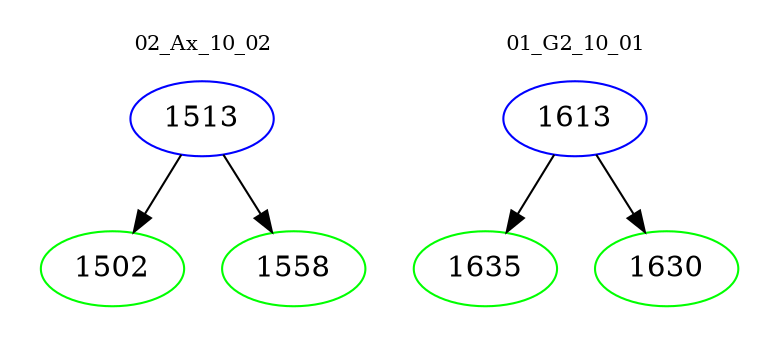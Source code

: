 digraph{
subgraph cluster_0 {
color = white
label = "02_Ax_10_02";
fontsize=10;
T0_1513 [label="1513", color="blue"]
T0_1513 -> T0_1502 [color="black"]
T0_1502 [label="1502", color="green"]
T0_1513 -> T0_1558 [color="black"]
T0_1558 [label="1558", color="green"]
}
subgraph cluster_1 {
color = white
label = "01_G2_10_01";
fontsize=10;
T1_1613 [label="1613", color="blue"]
T1_1613 -> T1_1635 [color="black"]
T1_1635 [label="1635", color="green"]
T1_1613 -> T1_1630 [color="black"]
T1_1630 [label="1630", color="green"]
}
}

